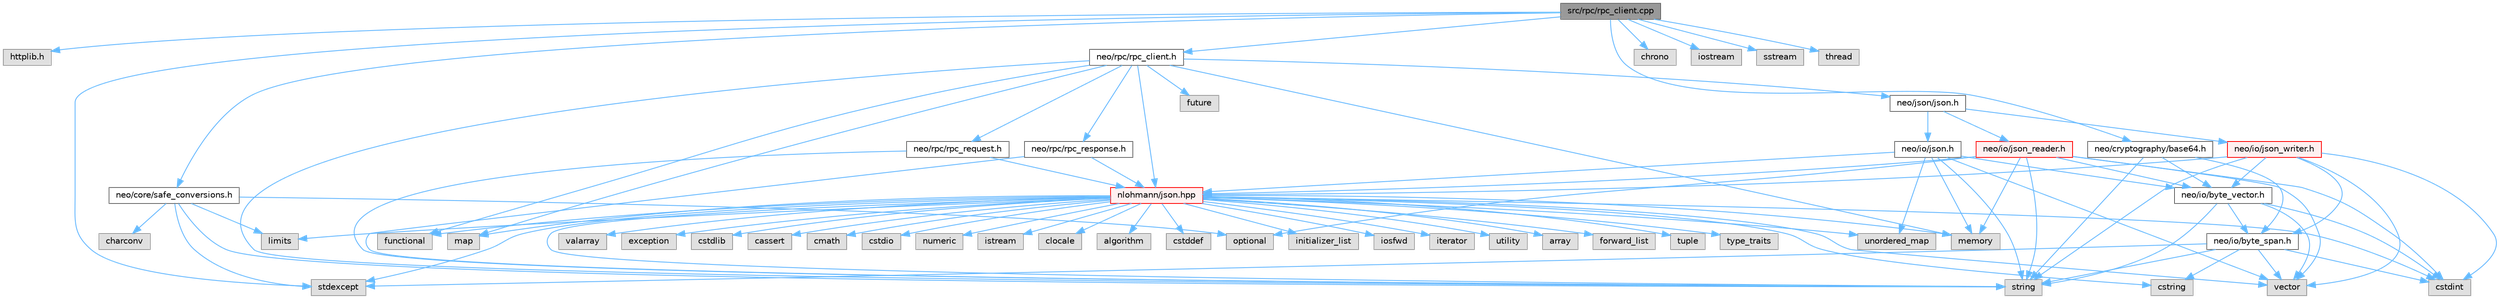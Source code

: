 digraph "src/rpc/rpc_client.cpp"
{
 // LATEX_PDF_SIZE
  bgcolor="transparent";
  edge [fontname=Helvetica,fontsize=10,labelfontname=Helvetica,labelfontsize=10];
  node [fontname=Helvetica,fontsize=10,shape=box,height=0.2,width=0.4];
  Node1 [id="Node000001",label="src/rpc/rpc_client.cpp",height=0.2,width=0.4,color="gray40", fillcolor="grey60", style="filled", fontcolor="black",tooltip=" "];
  Node1 -> Node2 [id="edge91_Node000001_Node000002",color="steelblue1",style="solid",tooltip=" "];
  Node2 [id="Node000002",label="httplib.h",height=0.2,width=0.4,color="grey60", fillcolor="#E0E0E0", style="filled",tooltip=" "];
  Node1 -> Node3 [id="edge92_Node000001_Node000003",color="steelblue1",style="solid",tooltip=" "];
  Node3 [id="Node000003",label="neo/core/safe_conversions.h",height=0.2,width=0.4,color="grey40", fillcolor="white", style="filled",URL="$safe__conversions_8h.html",tooltip=" "];
  Node3 -> Node4 [id="edge93_Node000003_Node000004",color="steelblue1",style="solid",tooltip=" "];
  Node4 [id="Node000004",label="charconv",height=0.2,width=0.4,color="grey60", fillcolor="#E0E0E0", style="filled",tooltip=" "];
  Node3 -> Node5 [id="edge94_Node000003_Node000005",color="steelblue1",style="solid",tooltip=" "];
  Node5 [id="Node000005",label="limits",height=0.2,width=0.4,color="grey60", fillcolor="#E0E0E0", style="filled",tooltip=" "];
  Node3 -> Node6 [id="edge95_Node000003_Node000006",color="steelblue1",style="solid",tooltip=" "];
  Node6 [id="Node000006",label="optional",height=0.2,width=0.4,color="grey60", fillcolor="#E0E0E0", style="filled",tooltip=" "];
  Node3 -> Node7 [id="edge96_Node000003_Node000007",color="steelblue1",style="solid",tooltip=" "];
  Node7 [id="Node000007",label="stdexcept",height=0.2,width=0.4,color="grey60", fillcolor="#E0E0E0", style="filled",tooltip=" "];
  Node3 -> Node8 [id="edge97_Node000003_Node000008",color="steelblue1",style="solid",tooltip=" "];
  Node8 [id="Node000008",label="string",height=0.2,width=0.4,color="grey60", fillcolor="#E0E0E0", style="filled",tooltip=" "];
  Node1 -> Node9 [id="edge98_Node000001_Node000009",color="steelblue1",style="solid",tooltip=" "];
  Node9 [id="Node000009",label="neo/cryptography/base64.h",height=0.2,width=0.4,color="grey40", fillcolor="white", style="filled",URL="$cryptography_2base64_8h.html",tooltip=" "];
  Node9 -> Node10 [id="edge99_Node000009_Node000010",color="steelblue1",style="solid",tooltip=" "];
  Node10 [id="Node000010",label="neo/io/byte_span.h",height=0.2,width=0.4,color="grey40", fillcolor="white", style="filled",URL="$io_2byte__span_8h.html",tooltip=" "];
  Node10 -> Node11 [id="edge100_Node000010_Node000011",color="steelblue1",style="solid",tooltip=" "];
  Node11 [id="Node000011",label="cstdint",height=0.2,width=0.4,color="grey60", fillcolor="#E0E0E0", style="filled",tooltip=" "];
  Node10 -> Node12 [id="edge101_Node000010_Node000012",color="steelblue1",style="solid",tooltip=" "];
  Node12 [id="Node000012",label="cstring",height=0.2,width=0.4,color="grey60", fillcolor="#E0E0E0", style="filled",tooltip=" "];
  Node10 -> Node7 [id="edge102_Node000010_Node000007",color="steelblue1",style="solid",tooltip=" "];
  Node10 -> Node8 [id="edge103_Node000010_Node000008",color="steelblue1",style="solid",tooltip=" "];
  Node10 -> Node13 [id="edge104_Node000010_Node000013",color="steelblue1",style="solid",tooltip=" "];
  Node13 [id="Node000013",label="vector",height=0.2,width=0.4,color="grey60", fillcolor="#E0E0E0", style="filled",tooltip=" "];
  Node9 -> Node14 [id="edge105_Node000009_Node000014",color="steelblue1",style="solid",tooltip=" "];
  Node14 [id="Node000014",label="neo/io/byte_vector.h",height=0.2,width=0.4,color="grey40", fillcolor="white", style="filled",URL="$io_2byte__vector_8h.html",tooltip=" "];
  Node14 -> Node10 [id="edge106_Node000014_Node000010",color="steelblue1",style="solid",tooltip=" "];
  Node14 -> Node11 [id="edge107_Node000014_Node000011",color="steelblue1",style="solid",tooltip=" "];
  Node14 -> Node8 [id="edge108_Node000014_Node000008",color="steelblue1",style="solid",tooltip=" "];
  Node14 -> Node13 [id="edge109_Node000014_Node000013",color="steelblue1",style="solid",tooltip=" "];
  Node9 -> Node8 [id="edge110_Node000009_Node000008",color="steelblue1",style="solid",tooltip=" "];
  Node1 -> Node15 [id="edge111_Node000001_Node000015",color="steelblue1",style="solid",tooltip=" "];
  Node15 [id="Node000015",label="neo/rpc/rpc_client.h",height=0.2,width=0.4,color="grey40", fillcolor="white", style="filled",URL="$rpc__client_8h.html",tooltip=" "];
  Node15 -> Node16 [id="edge112_Node000015_Node000016",color="steelblue1",style="solid",tooltip=" "];
  Node16 [id="Node000016",label="neo/json/json.h",height=0.2,width=0.4,color="grey40", fillcolor="white", style="filled",URL="$json_2json_8h.html",tooltip=" "];
  Node16 -> Node17 [id="edge113_Node000016_Node000017",color="steelblue1",style="solid",tooltip=" "];
  Node17 [id="Node000017",label="neo/io/json.h",height=0.2,width=0.4,color="grey40", fillcolor="white", style="filled",URL="$io_2json_8h.html",tooltip=" "];
  Node17 -> Node14 [id="edge114_Node000017_Node000014",color="steelblue1",style="solid",tooltip=" "];
  Node17 -> Node18 [id="edge115_Node000017_Node000018",color="steelblue1",style="solid",tooltip=" "];
  Node18 [id="Node000018",label="memory",height=0.2,width=0.4,color="grey60", fillcolor="#E0E0E0", style="filled",tooltip=" "];
  Node17 -> Node19 [id="edge116_Node000017_Node000019",color="steelblue1",style="solid",tooltip=" "];
  Node19 [id="Node000019",label="nlohmann/json.hpp",height=0.2,width=0.4,color="red", fillcolor="#FFF0F0", style="filled",URL="$json_8hpp.html",tooltip=" "];
  Node19 -> Node20 [id="edge117_Node000019_Node000020",color="steelblue1",style="solid",tooltip=" "];
  Node20 [id="Node000020",label="algorithm",height=0.2,width=0.4,color="grey60", fillcolor="#E0E0E0", style="filled",tooltip=" "];
  Node19 -> Node21 [id="edge118_Node000019_Node000021",color="steelblue1",style="solid",tooltip=" "];
  Node21 [id="Node000021",label="cstddef",height=0.2,width=0.4,color="grey60", fillcolor="#E0E0E0", style="filled",tooltip=" "];
  Node19 -> Node22 [id="edge119_Node000019_Node000022",color="steelblue1",style="solid",tooltip=" "];
  Node22 [id="Node000022",label="functional",height=0.2,width=0.4,color="grey60", fillcolor="#E0E0E0", style="filled",tooltip=" "];
  Node19 -> Node23 [id="edge120_Node000019_Node000023",color="steelblue1",style="solid",tooltip=" "];
  Node23 [id="Node000023",label="initializer_list",height=0.2,width=0.4,color="grey60", fillcolor="#E0E0E0", style="filled",tooltip=" "];
  Node19 -> Node24 [id="edge121_Node000019_Node000024",color="steelblue1",style="solid",tooltip=" "];
  Node24 [id="Node000024",label="iosfwd",height=0.2,width=0.4,color="grey60", fillcolor="#E0E0E0", style="filled",tooltip=" "];
  Node19 -> Node25 [id="edge122_Node000019_Node000025",color="steelblue1",style="solid",tooltip=" "];
  Node25 [id="Node000025",label="iterator",height=0.2,width=0.4,color="grey60", fillcolor="#E0E0E0", style="filled",tooltip=" "];
  Node19 -> Node18 [id="edge123_Node000019_Node000018",color="steelblue1",style="solid",tooltip=" "];
  Node19 -> Node8 [id="edge124_Node000019_Node000008",color="steelblue1",style="solid",tooltip=" "];
  Node19 -> Node26 [id="edge125_Node000019_Node000026",color="steelblue1",style="solid",tooltip=" "];
  Node26 [id="Node000026",label="utility",height=0.2,width=0.4,color="grey60", fillcolor="#E0E0E0", style="filled",tooltip=" "];
  Node19 -> Node13 [id="edge126_Node000019_Node000013",color="steelblue1",style="solid",tooltip=" "];
  Node19 -> Node27 [id="edge127_Node000019_Node000027",color="steelblue1",style="solid",tooltip=" "];
  Node27 [id="Node000027",label="array",height=0.2,width=0.4,color="grey60", fillcolor="#E0E0E0", style="filled",tooltip=" "];
  Node19 -> Node28 [id="edge128_Node000019_Node000028",color="steelblue1",style="solid",tooltip=" "];
  Node28 [id="Node000028",label="forward_list",height=0.2,width=0.4,color="grey60", fillcolor="#E0E0E0", style="filled",tooltip=" "];
  Node19 -> Node29 [id="edge129_Node000019_Node000029",color="steelblue1",style="solid",tooltip=" "];
  Node29 [id="Node000029",label="map",height=0.2,width=0.4,color="grey60", fillcolor="#E0E0E0", style="filled",tooltip=" "];
  Node19 -> Node30 [id="edge130_Node000019_Node000030",color="steelblue1",style="solid",tooltip=" "];
  Node30 [id="Node000030",label="tuple",height=0.2,width=0.4,color="grey60", fillcolor="#E0E0E0", style="filled",tooltip=" "];
  Node19 -> Node31 [id="edge131_Node000019_Node000031",color="steelblue1",style="solid",tooltip=" "];
  Node31 [id="Node000031",label="type_traits",height=0.2,width=0.4,color="grey60", fillcolor="#E0E0E0", style="filled",tooltip=" "];
  Node19 -> Node32 [id="edge132_Node000019_Node000032",color="steelblue1",style="solid",tooltip=" "];
  Node32 [id="Node000032",label="unordered_map",height=0.2,width=0.4,color="grey60", fillcolor="#E0E0E0", style="filled",tooltip=" "];
  Node19 -> Node33 [id="edge133_Node000019_Node000033",color="steelblue1",style="solid",tooltip=" "];
  Node33 [id="Node000033",label="valarray",height=0.2,width=0.4,color="grey60", fillcolor="#E0E0E0", style="filled",tooltip=" "];
  Node19 -> Node34 [id="edge134_Node000019_Node000034",color="steelblue1",style="solid",tooltip=" "];
  Node34 [id="Node000034",label="exception",height=0.2,width=0.4,color="grey60", fillcolor="#E0E0E0", style="filled",tooltip=" "];
  Node19 -> Node7 [id="edge135_Node000019_Node000007",color="steelblue1",style="solid",tooltip=" "];
  Node19 -> Node11 [id="edge136_Node000019_Node000011",color="steelblue1",style="solid",tooltip=" "];
  Node19 -> Node35 [id="edge137_Node000019_Node000035",color="steelblue1",style="solid",tooltip=" "];
  Node35 [id="Node000035",label="cstdlib",height=0.2,width=0.4,color="grey60", fillcolor="#E0E0E0", style="filled",tooltip=" "];
  Node19 -> Node36 [id="edge138_Node000019_Node000036",color="steelblue1",style="solid",tooltip=" "];
  Node36 [id="Node000036",label="cassert",height=0.2,width=0.4,color="grey60", fillcolor="#E0E0E0", style="filled",tooltip=" "];
  Node19 -> Node5 [id="edge139_Node000019_Node000005",color="steelblue1",style="solid",tooltip=" "];
  Node19 -> Node12 [id="edge140_Node000019_Node000012",color="steelblue1",style="solid",tooltip=" "];
  Node19 -> Node37 [id="edge141_Node000019_Node000037",color="steelblue1",style="solid",tooltip=" "];
  Node37 [id="Node000037",label="cmath",height=0.2,width=0.4,color="grey60", fillcolor="#E0E0E0", style="filled",tooltip=" "];
  Node19 -> Node38 [id="edge142_Node000019_Node000038",color="steelblue1",style="solid",tooltip=" "];
  Node38 [id="Node000038",label="cstdio",height=0.2,width=0.4,color="grey60", fillcolor="#E0E0E0", style="filled",tooltip=" "];
  Node19 -> Node39 [id="edge143_Node000019_Node000039",color="steelblue1",style="solid",tooltip=" "];
  Node39 [id="Node000039",label="numeric",height=0.2,width=0.4,color="grey60", fillcolor="#E0E0E0", style="filled",tooltip=" "];
  Node19 -> Node40 [id="edge144_Node000019_Node000040",color="steelblue1",style="solid",tooltip=" "];
  Node40 [id="Node000040",label="istream",height=0.2,width=0.4,color="grey60", fillcolor="#E0E0E0", style="filled",tooltip=" "];
  Node19 -> Node41 [id="edge145_Node000019_Node000041",color="steelblue1",style="solid",tooltip=" "];
  Node41 [id="Node000041",label="clocale",height=0.2,width=0.4,color="grey60", fillcolor="#E0E0E0", style="filled",tooltip=" "];
  Node17 -> Node8 [id="edge146_Node000017_Node000008",color="steelblue1",style="solid",tooltip=" "];
  Node17 -> Node32 [id="edge147_Node000017_Node000032",color="steelblue1",style="solid",tooltip=" "];
  Node17 -> Node13 [id="edge148_Node000017_Node000013",color="steelblue1",style="solid",tooltip=" "];
  Node16 -> Node47 [id="edge149_Node000016_Node000047",color="steelblue1",style="solid",tooltip=" "];
  Node47 [id="Node000047",label="neo/io/json_reader.h",height=0.2,width=0.4,color="red", fillcolor="#FFF0F0", style="filled",URL="$json__reader_8h.html",tooltip=" "];
  Node47 -> Node14 [id="edge150_Node000047_Node000014",color="steelblue1",style="solid",tooltip=" "];
  Node47 -> Node11 [id="edge151_Node000047_Node000011",color="steelblue1",style="solid",tooltip=" "];
  Node47 -> Node18 [id="edge152_Node000047_Node000018",color="steelblue1",style="solid",tooltip=" "];
  Node47 -> Node19 [id="edge153_Node000047_Node000019",color="steelblue1",style="solid",tooltip=" "];
  Node47 -> Node6 [id="edge154_Node000047_Node000006",color="steelblue1",style="solid",tooltip=" "];
  Node47 -> Node8 [id="edge155_Node000047_Node000008",color="steelblue1",style="solid",tooltip=" "];
  Node47 -> Node13 [id="edge156_Node000047_Node000013",color="steelblue1",style="solid",tooltip=" "];
  Node16 -> Node53 [id="edge157_Node000016_Node000053",color="steelblue1",style="solid",tooltip=" "];
  Node53 [id="Node000053",label="neo/io/json_writer.h",height=0.2,width=0.4,color="red", fillcolor="#FFF0F0", style="filled",URL="$json__writer_8h.html",tooltip=" "];
  Node53 -> Node10 [id="edge158_Node000053_Node000010",color="steelblue1",style="solid",tooltip=" "];
  Node53 -> Node14 [id="edge159_Node000053_Node000014",color="steelblue1",style="solid",tooltip=" "];
  Node53 -> Node11 [id="edge160_Node000053_Node000011",color="steelblue1",style="solid",tooltip=" "];
  Node53 -> Node19 [id="edge161_Node000053_Node000019",color="steelblue1",style="solid",tooltip=" "];
  Node53 -> Node8 [id="edge162_Node000053_Node000008",color="steelblue1",style="solid",tooltip=" "];
  Node53 -> Node13 [id="edge163_Node000053_Node000013",color="steelblue1",style="solid",tooltip=" "];
  Node15 -> Node54 [id="edge164_Node000015_Node000054",color="steelblue1",style="solid",tooltip=" "];
  Node54 [id="Node000054",label="neo/rpc/rpc_request.h",height=0.2,width=0.4,color="grey40", fillcolor="white", style="filled",URL="$rpc__request_8h.html",tooltip=" "];
  Node54 -> Node19 [id="edge165_Node000054_Node000019",color="steelblue1",style="solid",tooltip=" "];
  Node54 -> Node8 [id="edge166_Node000054_Node000008",color="steelblue1",style="solid",tooltip=" "];
  Node15 -> Node55 [id="edge167_Node000015_Node000055",color="steelblue1",style="solid",tooltip=" "];
  Node55 [id="Node000055",label="neo/rpc/rpc_response.h",height=0.2,width=0.4,color="grey40", fillcolor="white", style="filled",URL="$rpc__response_8h.html",tooltip=" "];
  Node55 -> Node19 [id="edge168_Node000055_Node000019",color="steelblue1",style="solid",tooltip=" "];
  Node55 -> Node8 [id="edge169_Node000055_Node000008",color="steelblue1",style="solid",tooltip=" "];
  Node15 -> Node22 [id="edge170_Node000015_Node000022",color="steelblue1",style="solid",tooltip=" "];
  Node15 -> Node56 [id="edge171_Node000015_Node000056",color="steelblue1",style="solid",tooltip=" "];
  Node56 [id="Node000056",label="future",height=0.2,width=0.4,color="grey60", fillcolor="#E0E0E0", style="filled",tooltip=" "];
  Node15 -> Node29 [id="edge172_Node000015_Node000029",color="steelblue1",style="solid",tooltip=" "];
  Node15 -> Node18 [id="edge173_Node000015_Node000018",color="steelblue1",style="solid",tooltip=" "];
  Node15 -> Node19 [id="edge174_Node000015_Node000019",color="steelblue1",style="solid",tooltip=" "];
  Node15 -> Node8 [id="edge175_Node000015_Node000008",color="steelblue1",style="solid",tooltip=" "];
  Node1 -> Node57 [id="edge176_Node000001_Node000057",color="steelblue1",style="solid",tooltip=" "];
  Node57 [id="Node000057",label="chrono",height=0.2,width=0.4,color="grey60", fillcolor="#E0E0E0", style="filled",tooltip=" "];
  Node1 -> Node58 [id="edge177_Node000001_Node000058",color="steelblue1",style="solid",tooltip=" "];
  Node58 [id="Node000058",label="iostream",height=0.2,width=0.4,color="grey60", fillcolor="#E0E0E0", style="filled",tooltip=" "];
  Node1 -> Node59 [id="edge178_Node000001_Node000059",color="steelblue1",style="solid",tooltip=" "];
  Node59 [id="Node000059",label="sstream",height=0.2,width=0.4,color="grey60", fillcolor="#E0E0E0", style="filled",tooltip=" "];
  Node1 -> Node7 [id="edge179_Node000001_Node000007",color="steelblue1",style="solid",tooltip=" "];
  Node1 -> Node60 [id="edge180_Node000001_Node000060",color="steelblue1",style="solid",tooltip=" "];
  Node60 [id="Node000060",label="thread",height=0.2,width=0.4,color="grey60", fillcolor="#E0E0E0", style="filled",tooltip=" "];
}
